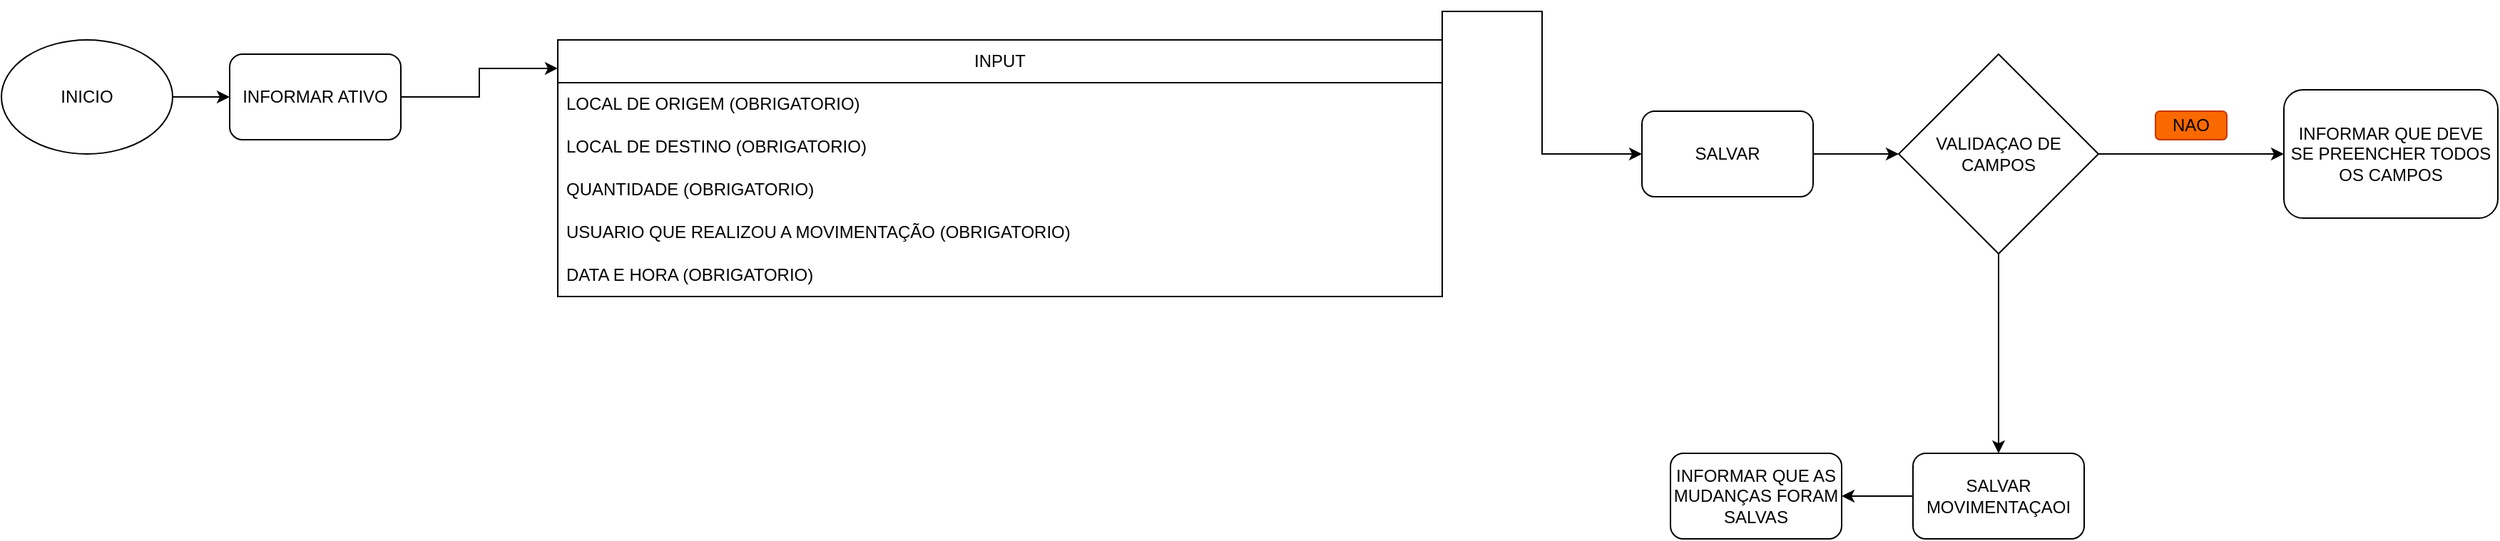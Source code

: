 <mxfile version="24.8.3">
  <diagram name="Página-1" id="PzIkFmMJWcv0uVdFRnH7">
    <mxGraphModel dx="1393" dy="3134" grid="1" gridSize="10" guides="1" tooltips="1" connect="1" arrows="1" fold="1" page="1" pageScale="1" pageWidth="827" pageHeight="1169" math="0" shadow="0">
      <root>
        <mxCell id="0" />
        <mxCell id="1" parent="0" />
        <mxCell id="nqrlKnWo9ZjOSiA1b5VG-3" style="edgeStyle=orthogonalEdgeStyle;rounded=0;orthogonalLoop=1;jettySize=auto;html=1;exitX=1;exitY=0.5;exitDx=0;exitDy=0;entryX=0;entryY=0.5;entryDx=0;entryDy=0;" edge="1" parent="1" source="nqrlKnWo9ZjOSiA1b5VG-1" target="nqrlKnWo9ZjOSiA1b5VG-2">
          <mxGeometry relative="1" as="geometry" />
        </mxCell>
        <mxCell id="nqrlKnWo9ZjOSiA1b5VG-1" value="INICIO" style="ellipse;whiteSpace=wrap;html=1;" vertex="1" parent="1">
          <mxGeometry x="20" y="-1160" width="120" height="80" as="geometry" />
        </mxCell>
        <mxCell id="nqrlKnWo9ZjOSiA1b5VG-2" value="INFORMAR ATIVO" style="rounded=1;whiteSpace=wrap;html=1;" vertex="1" parent="1">
          <mxGeometry x="180" y="-1150" width="120" height="60" as="geometry" />
        </mxCell>
        <mxCell id="nqrlKnWo9ZjOSiA1b5VG-15" style="edgeStyle=orthogonalEdgeStyle;rounded=0;orthogonalLoop=1;jettySize=auto;html=1;exitX=1;exitY=0;exitDx=0;exitDy=0;entryX=0;entryY=0.5;entryDx=0;entryDy=0;" edge="1" parent="1" source="nqrlKnWo9ZjOSiA1b5VG-6" target="nqrlKnWo9ZjOSiA1b5VG-14">
          <mxGeometry relative="1" as="geometry" />
        </mxCell>
        <mxCell id="nqrlKnWo9ZjOSiA1b5VG-6" value="INPUT" style="swimlane;fontStyle=0;childLayout=stackLayout;horizontal=1;startSize=30;horizontalStack=0;resizeParent=1;resizeParentMax=0;resizeLast=0;collapsible=1;marginBottom=0;whiteSpace=wrap;html=1;" vertex="1" parent="1">
          <mxGeometry x="410" y="-1160" width="620" height="180" as="geometry" />
        </mxCell>
        <mxCell id="nqrlKnWo9ZjOSiA1b5VG-7" value="LOCAL DE ORIGEM (OBRIGATORIO)" style="text;strokeColor=none;fillColor=none;align=left;verticalAlign=middle;spacingLeft=4;spacingRight=4;overflow=hidden;points=[[0,0.5],[1,0.5]];portConstraint=eastwest;rotatable=0;whiteSpace=wrap;html=1;" vertex="1" parent="nqrlKnWo9ZjOSiA1b5VG-6">
          <mxGeometry y="30" width="620" height="30" as="geometry" />
        </mxCell>
        <mxCell id="nqrlKnWo9ZjOSiA1b5VG-8" value="LOCAL DE DESTINO (OBRIGATORIO)" style="text;strokeColor=none;fillColor=none;align=left;verticalAlign=middle;spacingLeft=4;spacingRight=4;overflow=hidden;points=[[0,0.5],[1,0.5]];portConstraint=eastwest;rotatable=0;whiteSpace=wrap;html=1;" vertex="1" parent="nqrlKnWo9ZjOSiA1b5VG-6">
          <mxGeometry y="60" width="620" height="30" as="geometry" />
        </mxCell>
        <mxCell id="nqrlKnWo9ZjOSiA1b5VG-12" value="QUANTIDADE (OBRIGATORIO)" style="text;strokeColor=none;fillColor=none;align=left;verticalAlign=middle;spacingLeft=4;spacingRight=4;overflow=hidden;points=[[0,0.5],[1,0.5]];portConstraint=eastwest;rotatable=0;whiteSpace=wrap;html=1;" vertex="1" parent="nqrlKnWo9ZjOSiA1b5VG-6">
          <mxGeometry y="90" width="620" height="30" as="geometry" />
        </mxCell>
        <mxCell id="nqrlKnWo9ZjOSiA1b5VG-9" value="USUARIO QUE REALIZOU A MOVIMENTAÇÃO (OBRIGATORIO)" style="text;strokeColor=none;fillColor=none;align=left;verticalAlign=middle;spacingLeft=4;spacingRight=4;overflow=hidden;points=[[0,0.5],[1,0.5]];portConstraint=eastwest;rotatable=0;whiteSpace=wrap;html=1;" vertex="1" parent="nqrlKnWo9ZjOSiA1b5VG-6">
          <mxGeometry y="120" width="620" height="30" as="geometry" />
        </mxCell>
        <mxCell id="nqrlKnWo9ZjOSiA1b5VG-11" value="DATA E HORA (OBRIGATORIO)" style="text;strokeColor=none;fillColor=none;align=left;verticalAlign=middle;spacingLeft=4;spacingRight=4;overflow=hidden;points=[[0,0.5],[1,0.5]];portConstraint=eastwest;rotatable=0;whiteSpace=wrap;html=1;" vertex="1" parent="nqrlKnWo9ZjOSiA1b5VG-6">
          <mxGeometry y="150" width="620" height="30" as="geometry" />
        </mxCell>
        <mxCell id="nqrlKnWo9ZjOSiA1b5VG-13" style="edgeStyle=orthogonalEdgeStyle;rounded=0;orthogonalLoop=1;jettySize=auto;html=1;exitX=1;exitY=0.5;exitDx=0;exitDy=0;entryX=0;entryY=0.111;entryDx=0;entryDy=0;entryPerimeter=0;" edge="1" parent="1" source="nqrlKnWo9ZjOSiA1b5VG-2" target="nqrlKnWo9ZjOSiA1b5VG-6">
          <mxGeometry relative="1" as="geometry" />
        </mxCell>
        <mxCell id="nqrlKnWo9ZjOSiA1b5VG-17" style="edgeStyle=orthogonalEdgeStyle;rounded=0;orthogonalLoop=1;jettySize=auto;html=1;exitX=1;exitY=0.5;exitDx=0;exitDy=0;entryX=0;entryY=0.5;entryDx=0;entryDy=0;" edge="1" parent="1" source="nqrlKnWo9ZjOSiA1b5VG-14" target="nqrlKnWo9ZjOSiA1b5VG-16">
          <mxGeometry relative="1" as="geometry" />
        </mxCell>
        <mxCell id="nqrlKnWo9ZjOSiA1b5VG-14" value="SALVAR" style="rounded=1;whiteSpace=wrap;html=1;" vertex="1" parent="1">
          <mxGeometry x="1170" y="-1110" width="120" height="60" as="geometry" />
        </mxCell>
        <mxCell id="nqrlKnWo9ZjOSiA1b5VG-18" style="edgeStyle=orthogonalEdgeStyle;rounded=0;orthogonalLoop=1;jettySize=auto;html=1;exitX=0.5;exitY=1;exitDx=0;exitDy=0;" edge="1" parent="1" source="nqrlKnWo9ZjOSiA1b5VG-16" target="nqrlKnWo9ZjOSiA1b5VG-19">
          <mxGeometry relative="1" as="geometry">
            <mxPoint x="1420" y="-840" as="targetPoint" />
          </mxGeometry>
        </mxCell>
        <mxCell id="nqrlKnWo9ZjOSiA1b5VG-20" style="edgeStyle=orthogonalEdgeStyle;rounded=0;orthogonalLoop=1;jettySize=auto;html=1;exitX=1;exitY=0.5;exitDx=0;exitDy=0;" edge="1" parent="1" source="nqrlKnWo9ZjOSiA1b5VG-16" target="nqrlKnWo9ZjOSiA1b5VG-21">
          <mxGeometry relative="1" as="geometry">
            <mxPoint x="1570" y="-1080" as="targetPoint" />
          </mxGeometry>
        </mxCell>
        <mxCell id="nqrlKnWo9ZjOSiA1b5VG-16" value="VALIDAÇAO DE CAMPOS" style="rhombus;whiteSpace=wrap;html=1;" vertex="1" parent="1">
          <mxGeometry x="1350" y="-1150" width="140" height="140" as="geometry" />
        </mxCell>
        <mxCell id="nqrlKnWo9ZjOSiA1b5VG-26" style="edgeStyle=orthogonalEdgeStyle;rounded=0;orthogonalLoop=1;jettySize=auto;html=1;exitX=0;exitY=0.5;exitDx=0;exitDy=0;entryX=1;entryY=0.5;entryDx=0;entryDy=0;" edge="1" parent="1" source="nqrlKnWo9ZjOSiA1b5VG-19" target="nqrlKnWo9ZjOSiA1b5VG-25">
          <mxGeometry relative="1" as="geometry" />
        </mxCell>
        <mxCell id="nqrlKnWo9ZjOSiA1b5VG-19" value="SALVAR MOVIMENTAÇAOI" style="rounded=1;whiteSpace=wrap;html=1;" vertex="1" parent="1">
          <mxGeometry x="1360" y="-870" width="120" height="60" as="geometry" />
        </mxCell>
        <mxCell id="nqrlKnWo9ZjOSiA1b5VG-21" value="INFORMAR QUE DEVE SE PREENCHER TODOS OS CAMPOS" style="rounded=1;whiteSpace=wrap;html=1;" vertex="1" parent="1">
          <mxGeometry x="1620" y="-1125" width="150" height="90" as="geometry" />
        </mxCell>
        <mxCell id="nqrlKnWo9ZjOSiA1b5VG-22" value="NAO" style="rounded=1;whiteSpace=wrap;html=1;fillColor=#fa6800;strokeColor=#C73500;fontColor=#000000;" vertex="1" parent="1">
          <mxGeometry x="1530" y="-1110" width="50" height="20" as="geometry" />
        </mxCell>
        <mxCell id="nqrlKnWo9ZjOSiA1b5VG-25" value="INFORMAR QUE AS MUDANÇAS FORAM SALVAS" style="rounded=1;whiteSpace=wrap;html=1;" vertex="1" parent="1">
          <mxGeometry x="1190" y="-870" width="120" height="60" as="geometry" />
        </mxCell>
      </root>
    </mxGraphModel>
  </diagram>
</mxfile>
